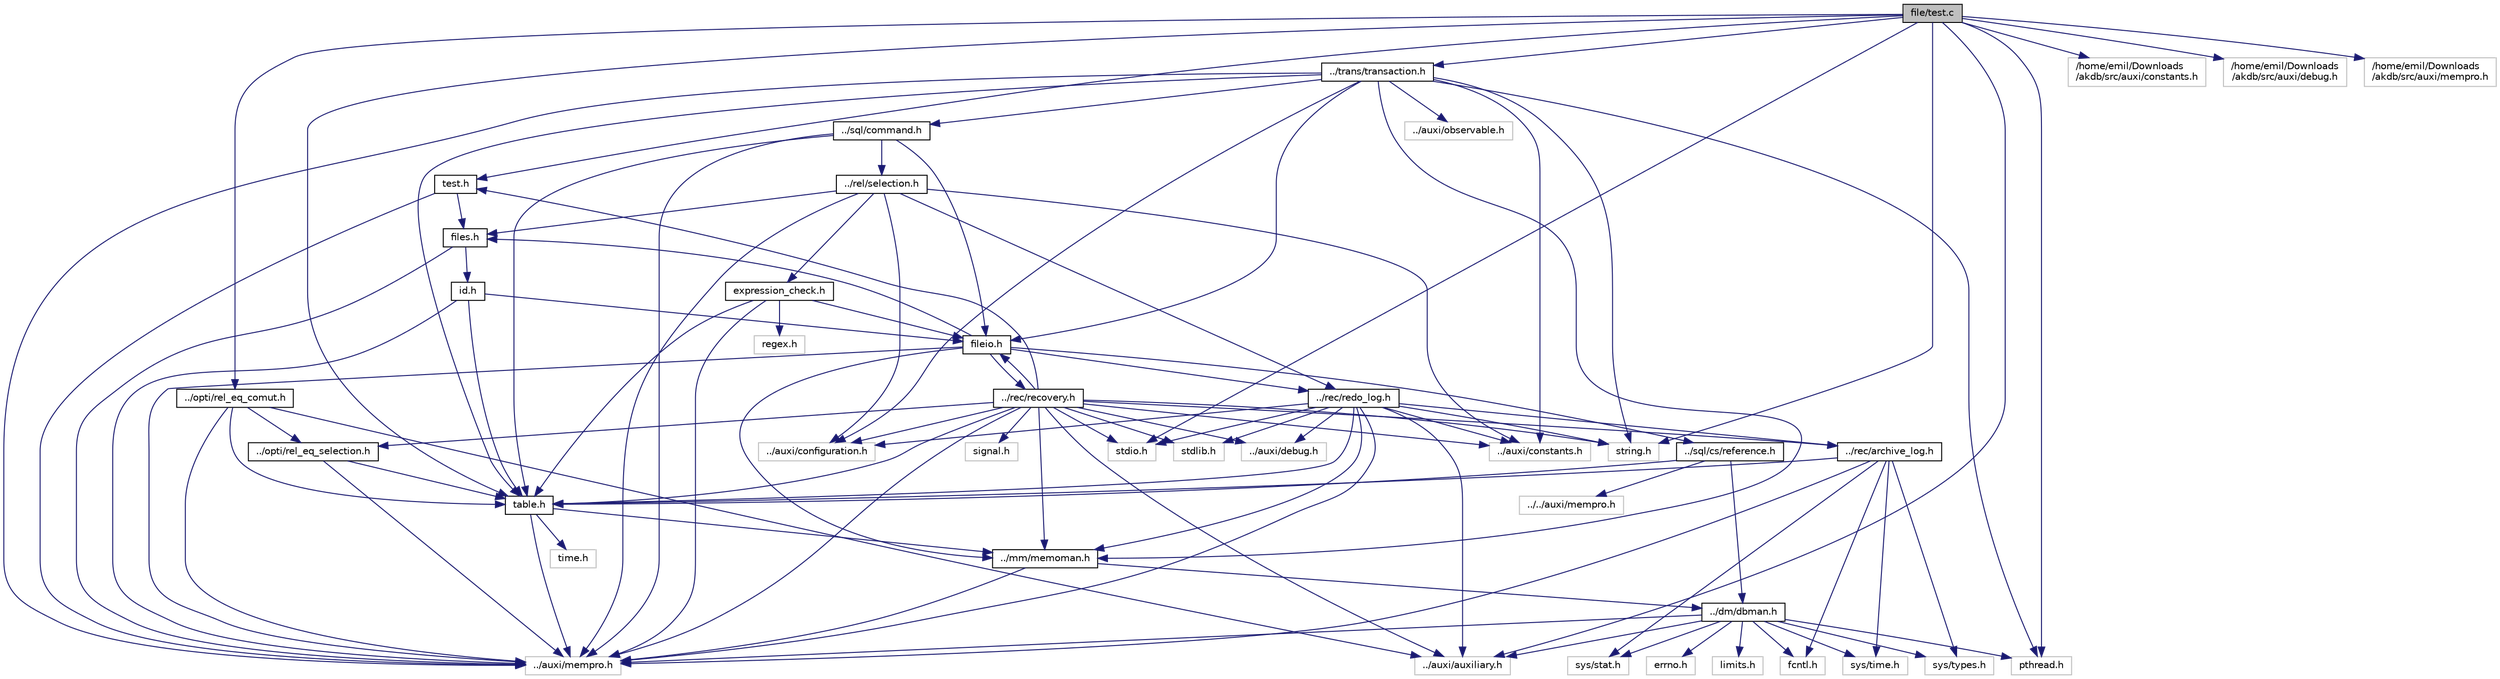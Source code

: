 digraph "file/test.c"
{
  bgcolor="transparent";
  edge [fontname="Helvetica",fontsize="10",labelfontname="Helvetica",labelfontsize="10"];
  node [fontname="Helvetica",fontsize="10",shape=record];
  Node1 [label="file/test.c",height=0.2,width=0.4,color="black", fillcolor="grey75", style="filled" fontcolor="black"];
  Node1 -> Node2 [color="midnightblue",fontsize="10",style="solid"];
  Node2 [label="pthread.h",height=0.2,width=0.4,color="grey75"];
  Node1 -> Node3 [color="midnightblue",fontsize="10",style="solid"];
  Node3 [label="stdio.h",height=0.2,width=0.4,color="grey75"];
  Node1 -> Node4 [color="midnightblue",fontsize="10",style="solid"];
  Node4 [label="test.h",height=0.2,width=0.4,color="black",URL="$test_8h.html"];
  Node4 -> Node5 [color="midnightblue",fontsize="10",style="solid"];
  Node5 [label="files.h",height=0.2,width=0.4,color="black",URL="$files_8h.html"];
  Node5 -> Node6 [color="midnightblue",fontsize="10",style="solid"];
  Node6 [label="id.h",height=0.2,width=0.4,color="black",URL="$id_8h.html"];
  Node6 -> Node7 [color="midnightblue",fontsize="10",style="solid"];
  Node7 [label="table.h",height=0.2,width=0.4,color="black",URL="$table_8h.html"];
  Node7 -> Node8 [color="midnightblue",fontsize="10",style="solid"];
  Node8 [label="../mm/memoman.h",height=0.2,width=0.4,color="black",URL="$memoman_8h.html"];
  Node8 -> Node9 [color="midnightblue",fontsize="10",style="solid"];
  Node9 [label="../dm/dbman.h",height=0.2,width=0.4,color="black",URL="$dbman_8h.html"];
  Node9 -> Node10 [color="midnightblue",fontsize="10",style="solid"];
  Node10 [label="../auxi/auxiliary.h",height=0.2,width=0.4,color="grey75"];
  Node9 -> Node11 [color="midnightblue",fontsize="10",style="solid"];
  Node11 [label="errno.h",height=0.2,width=0.4,color="grey75"];
  Node9 -> Node2 [color="midnightblue",fontsize="10",style="solid"];
  Node9 -> Node12 [color="midnightblue",fontsize="10",style="solid"];
  Node12 [label="sys/time.h",height=0.2,width=0.4,color="grey75"];
  Node9 -> Node13 [color="midnightblue",fontsize="10",style="solid"];
  Node13 [label="sys/types.h",height=0.2,width=0.4,color="grey75"];
  Node9 -> Node14 [color="midnightblue",fontsize="10",style="solid"];
  Node14 [label="sys/stat.h",height=0.2,width=0.4,color="grey75"];
  Node9 -> Node15 [color="midnightblue",fontsize="10",style="solid"];
  Node15 [label="fcntl.h",height=0.2,width=0.4,color="grey75"];
  Node9 -> Node16 [color="midnightblue",fontsize="10",style="solid"];
  Node16 [label="../auxi/mempro.h",height=0.2,width=0.4,color="grey75"];
  Node9 -> Node17 [color="midnightblue",fontsize="10",style="solid"];
  Node17 [label="limits.h",height=0.2,width=0.4,color="grey75"];
  Node8 -> Node16 [color="midnightblue",fontsize="10",style="solid"];
  Node7 -> Node16 [color="midnightblue",fontsize="10",style="solid"];
  Node7 -> Node18 [color="midnightblue",fontsize="10",style="solid"];
  Node18 [label="time.h",height=0.2,width=0.4,color="grey75"];
  Node6 -> Node19 [color="midnightblue",fontsize="10",style="solid"];
  Node19 [label="fileio.h",height=0.2,width=0.4,color="black",URL="$fileio_8h.html"];
  Node19 -> Node20 [color="midnightblue",fontsize="10",style="solid"];
  Node20 [label="../sql/cs/reference.h",height=0.2,width=0.4,color="black",URL="$reference_8h.html"];
  Node20 -> Node9 [color="midnightblue",fontsize="10",style="solid"];
  Node20 -> Node7 [color="midnightblue",fontsize="10",style="solid"];
  Node20 -> Node21 [color="midnightblue",fontsize="10",style="solid"];
  Node21 [label="../../auxi/mempro.h",height=0.2,width=0.4,color="grey75"];
  Node19 -> Node8 [color="midnightblue",fontsize="10",style="solid"];
  Node19 -> Node22 [color="midnightblue",fontsize="10",style="solid"];
  Node22 [label="../rec/recovery.h",height=0.2,width=0.4,color="black",URL="$recovery_8h_source.html"];
  Node22 -> Node10 [color="midnightblue",fontsize="10",style="solid"];
  Node22 -> Node8 [color="midnightblue",fontsize="10",style="solid"];
  Node22 -> Node23 [color="midnightblue",fontsize="10",style="solid"];
  Node23 [label="../auxi/constants.h",height=0.2,width=0.4,color="grey75"];
  Node22 -> Node24 [color="midnightblue",fontsize="10",style="solid"];
  Node24 [label="../auxi/configuration.h",height=0.2,width=0.4,color="grey75"];
  Node22 -> Node25 [color="midnightblue",fontsize="10",style="solid"];
  Node25 [label="../auxi/debug.h",height=0.2,width=0.4,color="grey75"];
  Node22 -> Node26 [color="midnightblue",fontsize="10",style="solid"];
  Node26 [label="../rec/archive_log.h",height=0.2,width=0.4,color="black",URL="$archive__log_8h.html"];
  Node26 -> Node7 [color="midnightblue",fontsize="10",style="solid"];
  Node26 -> Node12 [color="midnightblue",fontsize="10",style="solid"];
  Node26 -> Node13 [color="midnightblue",fontsize="10",style="solid"];
  Node26 -> Node14 [color="midnightblue",fontsize="10",style="solid"];
  Node26 -> Node15 [color="midnightblue",fontsize="10",style="solid"];
  Node26 -> Node16 [color="midnightblue",fontsize="10",style="solid"];
  Node22 -> Node7 [color="midnightblue",fontsize="10",style="solid"];
  Node22 -> Node19 [color="midnightblue",fontsize="10",style="solid"];
  Node22 -> Node4 [color="midnightblue",fontsize="10",style="solid"];
  Node22 -> Node27 [color="midnightblue",fontsize="10",style="solid"];
  Node27 [label="../opti/rel_eq_selection.h",height=0.2,width=0.4,color="black",URL="$rel__eq__selection_8h.html"];
  Node27 -> Node7 [color="midnightblue",fontsize="10",style="solid"];
  Node27 -> Node16 [color="midnightblue",fontsize="10",style="solid"];
  Node22 -> Node16 [color="midnightblue",fontsize="10",style="solid"];
  Node22 -> Node3 [color="midnightblue",fontsize="10",style="solid"];
  Node22 -> Node28 [color="midnightblue",fontsize="10",style="solid"];
  Node28 [label="stdlib.h",height=0.2,width=0.4,color="grey75"];
  Node22 -> Node29 [color="midnightblue",fontsize="10",style="solid"];
  Node29 [label="string.h",height=0.2,width=0.4,color="grey75"];
  Node22 -> Node30 [color="midnightblue",fontsize="10",style="solid"];
  Node30 [label="signal.h",height=0.2,width=0.4,color="grey75"];
  Node19 -> Node31 [color="midnightblue",fontsize="10",style="solid"];
  Node31 [label="../rec/redo_log.h",height=0.2,width=0.4,color="black",URL="$redo__log_8h_source.html"];
  Node31 -> Node10 [color="midnightblue",fontsize="10",style="solid"];
  Node31 -> Node8 [color="midnightblue",fontsize="10",style="solid"];
  Node31 -> Node23 [color="midnightblue",fontsize="10",style="solid"];
  Node31 -> Node24 [color="midnightblue",fontsize="10",style="solid"];
  Node31 -> Node25 [color="midnightblue",fontsize="10",style="solid"];
  Node31 -> Node26 [color="midnightblue",fontsize="10",style="solid"];
  Node31 -> Node7 [color="midnightblue",fontsize="10",style="solid"];
  Node31 -> Node16 [color="midnightblue",fontsize="10",style="solid"];
  Node31 -> Node3 [color="midnightblue",fontsize="10",style="solid"];
  Node31 -> Node28 [color="midnightblue",fontsize="10",style="solid"];
  Node31 -> Node29 [color="midnightblue",fontsize="10",style="solid"];
  Node19 -> Node5 [color="midnightblue",fontsize="10",style="solid"];
  Node19 -> Node16 [color="midnightblue",fontsize="10",style="solid"];
  Node6 -> Node16 [color="midnightblue",fontsize="10",style="solid"];
  Node5 -> Node16 [color="midnightblue",fontsize="10",style="solid"];
  Node4 -> Node16 [color="midnightblue",fontsize="10",style="solid"];
  Node1 -> Node32 [color="midnightblue",fontsize="10",style="solid"];
  Node32 [label="../trans/transaction.h",height=0.2,width=0.4,color="black",URL="$transaction_8h.html"];
  Node32 -> Node2 [color="midnightblue",fontsize="10",style="solid"];
  Node32 -> Node23 [color="midnightblue",fontsize="10",style="solid"];
  Node32 -> Node24 [color="midnightblue",fontsize="10",style="solid"];
  Node32 -> Node8 [color="midnightblue",fontsize="10",style="solid"];
  Node32 -> Node33 [color="midnightblue",fontsize="10",style="solid"];
  Node33 [label="../sql/command.h",height=0.2,width=0.4,color="black",URL="$command_8h_source.html"];
  Node33 -> Node7 [color="midnightblue",fontsize="10",style="solid"];
  Node33 -> Node19 [color="midnightblue",fontsize="10",style="solid"];
  Node33 -> Node34 [color="midnightblue",fontsize="10",style="solid"];
  Node34 [label="../rel/selection.h",height=0.2,width=0.4,color="black",URL="$selection_8h.html"];
  Node34 -> Node35 [color="midnightblue",fontsize="10",style="solid"];
  Node35 [label="expression_check.h",height=0.2,width=0.4,color="black",URL="$expression__check_8h.html"];
  Node35 -> Node7 [color="midnightblue",fontsize="10",style="solid"];
  Node35 -> Node19 [color="midnightblue",fontsize="10",style="solid"];
  Node35 -> Node16 [color="midnightblue",fontsize="10",style="solid"];
  Node35 -> Node36 [color="midnightblue",fontsize="10",style="solid"];
  Node36 [label="regex.h",height=0.2,width=0.4,color="grey75"];
  Node34 -> Node31 [color="midnightblue",fontsize="10",style="solid"];
  Node34 -> Node23 [color="midnightblue",fontsize="10",style="solid"];
  Node34 -> Node24 [color="midnightblue",fontsize="10",style="solid"];
  Node34 -> Node5 [color="midnightblue",fontsize="10",style="solid"];
  Node34 -> Node16 [color="midnightblue",fontsize="10",style="solid"];
  Node33 -> Node16 [color="midnightblue",fontsize="10",style="solid"];
  Node32 -> Node37 [color="midnightblue",fontsize="10",style="solid"];
  Node37 [label="../auxi/observable.h",height=0.2,width=0.4,color="grey75"];
  Node32 -> Node7 [color="midnightblue",fontsize="10",style="solid"];
  Node32 -> Node19 [color="midnightblue",fontsize="10",style="solid"];
  Node32 -> Node29 [color="midnightblue",fontsize="10",style="solid"];
  Node32 -> Node16 [color="midnightblue",fontsize="10",style="solid"];
  Node1 -> Node38 [color="midnightblue",fontsize="10",style="solid"];
  Node38 [label="/home/emil/Downloads\l/akdb/src/auxi/constants.h",height=0.2,width=0.4,color="grey75"];
  Node1 -> Node39 [color="midnightblue",fontsize="10",style="solid"];
  Node39 [label="/home/emil/Downloads\l/akdb/src/auxi/debug.h",height=0.2,width=0.4,color="grey75"];
  Node1 -> Node40 [color="midnightblue",fontsize="10",style="solid"];
  Node40 [label="/home/emil/Downloads\l/akdb/src/auxi/mempro.h",height=0.2,width=0.4,color="grey75"];
  Node1 -> Node29 [color="midnightblue",fontsize="10",style="solid"];
  Node1 -> Node7 [color="midnightblue",fontsize="10",style="solid"];
  Node1 -> Node10 [color="midnightblue",fontsize="10",style="solid"];
  Node1 -> Node41 [color="midnightblue",fontsize="10",style="solid"];
  Node41 [label="../opti/rel_eq_comut.h",height=0.2,width=0.4,color="black",URL="$rel__eq__comut_8h.html"];
  Node41 -> Node7 [color="midnightblue",fontsize="10",style="solid"];
  Node41 -> Node27 [color="midnightblue",fontsize="10",style="solid"];
  Node41 -> Node16 [color="midnightblue",fontsize="10",style="solid"];
  Node41 -> Node10 [color="midnightblue",fontsize="10",style="solid"];
}

